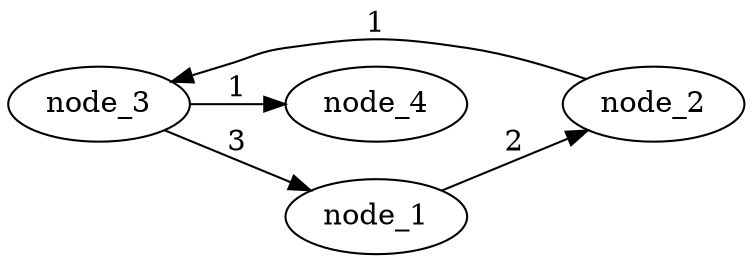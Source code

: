 digraph G {
rankdir=LR;
node_4
node_2
node_2 -> node_3 [label="1"];
node_1
node_1 -> node_2 [label="2"];
node_3
node_3 -> node_1 [label="3"];
node_3 -> node_4 [label="1"];
}

